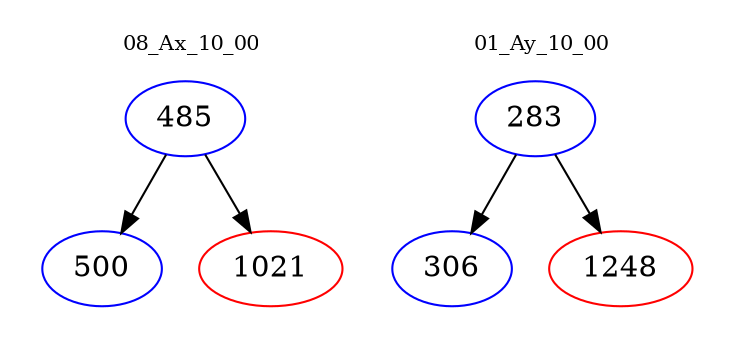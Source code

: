 digraph{
subgraph cluster_0 {
color = white
label = "08_Ax_10_00";
fontsize=10;
T0_485 [label="485", color="blue"]
T0_485 -> T0_500 [color="black"]
T0_500 [label="500", color="blue"]
T0_485 -> T0_1021 [color="black"]
T0_1021 [label="1021", color="red"]
}
subgraph cluster_1 {
color = white
label = "01_Ay_10_00";
fontsize=10;
T1_283 [label="283", color="blue"]
T1_283 -> T1_306 [color="black"]
T1_306 [label="306", color="blue"]
T1_283 -> T1_1248 [color="black"]
T1_1248 [label="1248", color="red"]
}
}
